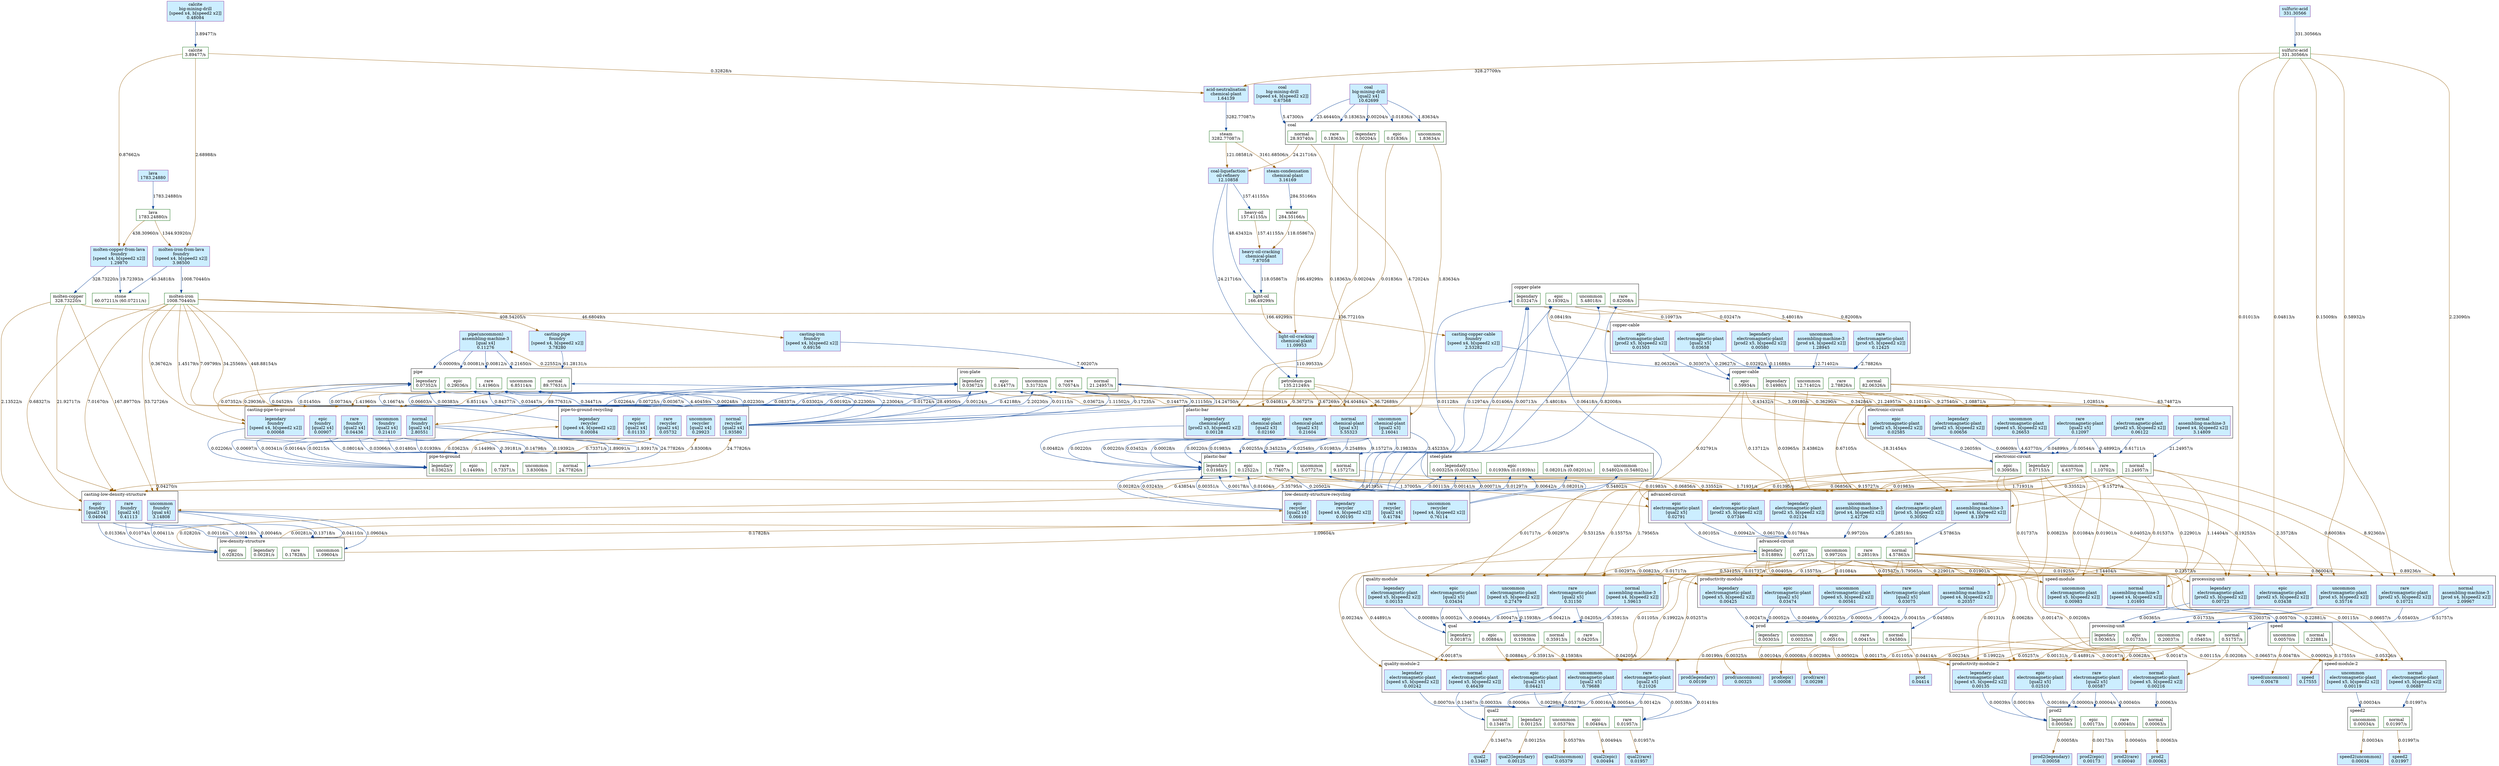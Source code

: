 digraph  {
  layout="dot"
  compound=true
  ranksep=1.0
  0 [shape="box"; style="filled"; color="#842e99"; fillcolor="#cceeff"; label="lava
1783.24880"]
  1 [shape="box"; color="#006400"; label="lava
1783.24880/s"]
  2 [shape="box"; style="filled"; color="#842e99"; fillcolor="#cceeff"; label="sulfuric-acid
331.30566"]
  3 [shape="box"; color="#006400"; label="sulfuric-acid
331.30566/s"]
  4 [shape="box"; style="filled"; color="#842e99"; fillcolor="#cceeff"; label="speed
0.17555"]
  5 [shape="box"; color="#006400"; label="speed
0.22881/s"]
  6 [shape="box"; style="filled"; color="#842e99"; fillcolor="#cceeff"; label="speed(uncommon)
0.00478"]
  7 [shape="box"; color="#006400"; label="speed(uncommon)
0.00570/s"]
  8 [shape="box"; style="filled"; color="#842e99"; fillcolor="#cceeff"; label="prod
0.04414"]
  9 [shape="box"; color="#006400"; label="prod
0.04580/s"]
  10 [shape="box"; style="filled"; color="#842e99"; fillcolor="#cceeff"; label="prod(uncommon)
0.00325"]
  11 [shape="box"; color="#006400"; label="prod(uncommon)
0.00325/s"]
  12 [shape="box"; style="filled"; color="#842e99"; fillcolor="#cceeff"; label="prod(rare)
0.00298"]
  13 [shape="box"; color="#006400"; label="prod(rare)
0.00415/s"]
  14 [shape="box"; style="filled"; color="#842e99"; fillcolor="#cceeff"; label="prod(epic)
0.00008"]
  15 [shape="box"; color="#006400"; label="prod(epic)
0.00510/s"]
  16 [shape="box"; style="filled"; color="#842e99"; fillcolor="#cceeff"; label="prod(legendary)
0.00199"]
  17 [shape="box"; color="#006400"; label="prod(legendary)
0.00303/s"]
  18 [shape="box"; style="filled"; color="#842e99"; fillcolor="#cceeff"; label="speed2
0.01997"]
  19 [shape="box"; color="#006400"; label="speed2
0.01997/s"]
  20 [shape="box"; style="filled"; color="#842e99"; fillcolor="#cceeff"; label="speed2(uncommon)
0.00034"]
  21 [shape="box"; color="#006400"; label="speed2(uncommon)
0.00034/s"]
  22 [shape="box"; style="filled"; color="#842e99"; fillcolor="#cceeff"; label="prod2
0.00063"]
  23 [shape="box"; color="#006400"; label="prod2
0.00063/s"]
  24 [shape="box"; style="filled"; color="#842e99"; fillcolor="#cceeff"; label="prod2(rare)
0.00040"]
  25 [shape="box"; color="#006400"; label="prod2(rare)
0.00040/s"]
  26 [shape="box"; style="filled"; color="#842e99"; fillcolor="#cceeff"; label="prod2(epic)
0.00173"]
  27 [shape="box"; color="#006400"; label="prod2(epic)
0.00173/s"]
  28 [shape="box"; style="filled"; color="#842e99"; fillcolor="#cceeff"; label="prod2(legendary)
0.00058"]
  29 [shape="box"; color="#006400"; label="prod2(legendary)
0.00058/s"]
  30 [shape="box"; style="filled"; color="#842e99"; fillcolor="#cceeff"; label="qual2
0.13467"]
  31 [shape="box"; color="#006400"; label="qual2
0.13467/s"]
  32 [shape="box"; style="filled"; color="#842e99"; fillcolor="#cceeff"; label="qual2(uncommon)
0.05379"]
  33 [shape="box"; color="#006400"; label="qual2(uncommon)
0.05379/s"]
  34 [shape="box"; style="filled"; color="#842e99"; fillcolor="#cceeff"; label="qual2(rare)
0.01957"]
  35 [shape="box"; color="#006400"; label="qual2(rare)
0.01957/s"]
  36 [shape="box"; style="filled"; color="#842e99"; fillcolor="#cceeff"; label="qual2(epic)
0.00494"]
  37 [shape="box"; color="#006400"; label="qual2(epic)
0.00494/s"]
  38 [shape="box"; style="filled"; color="#842e99"; fillcolor="#cceeff"; label="qual2(legendary)
0.00125"]
  39 [shape="box"; color="#006400"; label="qual2(legendary)
0.00125/s"]
  40 [shape="box"; style="filled"; color="#842e99"; fillcolor="#cceeff"; label="calcite
big-mining-drill
[speed x4, b[speed2 x2]]
0.48084"]
  41 [shape="box"; color="#006400"; label="calcite
3.89477/s"]
  42 [shape="box"; style="filled"; color="#842e99"; fillcolor="#cceeff"; label="coal
big-mining-drill
[speed x4, b[speed2 x2]]
0.67568"]
  43 [shape="box"; color="#006400"; label="coal
28.93740/s"]
  44 [shape="box"; style="filled"; color="#842e99"; fillcolor="#cceeff"; label="coal
big-mining-drill
[qual2 x4]
10.62699"]
  45 [shape="box"; color="#006400"; label="coal(uncommon)
1.83634/s"]
  46 [shape="box"; color="#006400"; label="coal(rare)
0.18363/s"]
  47 [shape="box"; color="#006400"; label="coal(epic)
0.01836/s"]
  48 [shape="box"; color="#006400"; label="coal(legendary)
0.00204/s"]
  49 [shape="box"; style="filled"; color="#842e99"; fillcolor="#cceeff"; label="speed-module(uncommon)
electromagnetic-plant
[speed x5, b[speed2 x2]]
0.00983"]
  50 [shape="box"; color="#006400"; label="advanced-circuit(uncommon)
0.99720/s"]
  51 [shape="box"; color="#006400"; label="electronic-circuit(uncommon)
4.63770/s"]
  52 [shape="box"; style="filled"; color="#842e99"; fillcolor="#cceeff"; label="speed-module-2
electromagnetic-plant
[speed x5, b[speed2 x2]]
0.06887"]
  53 [shape="box"; color="#006400"; label="advanced-circuit
4.57863/s"]
  54 [shape="box"; color="#006400"; label="processing-unit
0.51757/s"]
  55 [shape="box"; style="filled"; color="#842e99"; fillcolor="#cceeff"; label="speed-module-2(uncommon)
electromagnetic-plant
[speed x5, b[speed2 x2]]
0.00119"]
  56 [shape="box"; color="#006400"; label="processing-unit(uncommon)
0.20037/s"]
  57 [shape="box"; style="filled"; color="#842e99"; fillcolor="#cceeff"; label="productivity-module(uncommon)
electromagnetic-plant
[speed x5, b[speed2 x2]]
0.00561"]
  58 [shape="box"; style="filled"; color="#842e99"; fillcolor="#cceeff"; label="productivity-module(legendary)
electromagnetic-plant
[speed x5, b[speed2 x2]]
0.00425"]
  59 [shape="box"; color="#006400"; label="advanced-circuit(legendary)
0.01889/s"]
  60 [shape="box"; color="#006400"; label="electronic-circuit(legendary)
0.07153/s"]
  61 [shape="box"; style="filled"; color="#842e99"; fillcolor="#cceeff"; label="productivity-module-2
electromagnetic-plant
[speed x5, b[speed2 x2]]
0.00216"]
  62 [shape="box"; style="filled"; color="#842e99"; fillcolor="#cceeff"; label="productivity-module-2(legendary)
electromagnetic-plant
[speed x5, b[speed2 x2]]
0.00135"]
  63 [shape="box"; color="#006400"; label="processing-unit(legendary)
0.00365/s"]
  64 [shape="box"; style="filled"; color="#842e99"; fillcolor="#cceeff"; label="electronic-circuit(uncommon)
electromagnetic-plant
[speed x5, b[speed2 x2]]
0.26653"]
  65 [shape="box"; color="#006400"; label="iron-plate(uncommon)
3.31732/s"]
  66 [shape="box"; color="#006400"; label="copper-cable(uncommon)
12.71402/s"]
  67 [shape="box"; style="filled"; color="#842e99"; fillcolor="#cceeff"; label="quality-module(uncommon)
electromagnetic-plant
[speed x5, b[speed2 x2]]
0.27479"]
  68 [shape="box"; color="#006400"; label="qual(uncommon)
0.15938/s"]
  69 [shape="box"; style="filled"; color="#842e99"; fillcolor="#cceeff"; label="quality-module(legendary)
electromagnetic-plant
[speed x5, b[speed2 x2]]
0.00153"]
  70 [shape="box"; color="#006400"; label="qual(legendary)
0.00187/s"]
  71 [shape="box"; style="filled"; color="#842e99"; fillcolor="#cceeff"; label="quality-module-2
electromagnetic-plant
[speed x5, b[speed2 x2]]
0.46439"]
  72 [shape="box"; color="#006400"; label="qual
0.35913/s"]
  73 [shape="box"; style="filled"; color="#842e99"; fillcolor="#cceeff"; label="quality-module-2(legendary)
electromagnetic-plant
[speed x5, b[speed2 x2]]
0.00242"]
  74 [shape="box"; style="filled"; color="#842e99"; fillcolor="#cceeff"; label="copper-cable(rare)
electromagnetic-plant
[prod x5, b[speed2 x2]]
0.12425"]
  75 [shape="box"; color="#006400"; label="copper-cable(rare)
2.78826/s"]
  76 [shape="box"; color="#006400"; label="copper-plate(rare)
0.82008/s"]
  77 [shape="box"; style="filled"; color="#842e99"; fillcolor="#cceeff"; label="advanced-circuit(rare)
electromagnetic-plant
[prod x5, b[speed2 x2]]
0.30502"]
  78 [shape="box"; color="#006400"; label="advanced-circuit(rare)
0.28519/s"]
  79 [shape="box"; color="#006400"; label="electronic-circuit(rare)
1.10702/s"]
  80 [shape="box"; color="#006400"; label="plastic-bar(rare)
0.77407/s"]
  81 [shape="box"; style="filled"; color="#842e99"; fillcolor="#cceeff"; label="processing-unit(uncommon)
electromagnetic-plant
[prod x5, b[speed2 x2]]
0.35716"]
  82 [shape="box"; style="filled"; color="#842e99"; fillcolor="#cceeff"; label="electronic-circuit(rare)
electromagnetic-plant
[prod2 x5, b[speed2 x2]]
0.06122"]
  83 [shape="box"; color="#006400"; label="iron-plate(rare)
0.70574/s"]
  84 [shape="box"; style="filled"; color="#842e99"; fillcolor="#cceeff"; label="electronic-circuit(epic)
electromagnetic-plant
[prod2 x5, b[speed2 x2]]
0.02585"]
  85 [shape="box"; color="#006400"; label="electronic-circuit(epic)
0.30958/s"]
  86 [shape="box"; color="#006400"; label="iron-plate(epic)
0.14477/s"]
  87 [shape="box"; color="#006400"; label="copper-cable(epic)
0.59934/s"]
  88 [shape="box"; style="filled"; color="#842e99"; fillcolor="#cceeff"; label="electronic-circuit(legendary)
electromagnetic-plant
[prod2 x5, b[speed2 x2]]
0.00656"]
  89 [shape="box"; color="#006400"; label="iron-plate(legendary)
0.03672/s"]
  90 [shape="box"; color="#006400"; label="copper-cable(legendary)
0.14980/s"]
  91 [shape="box"; style="filled"; color="#842e99"; fillcolor="#cceeff"; label="copper-cable(epic)
electromagnetic-plant
[prod2 x5, b[speed2 x2]]
0.01503"]
  92 [shape="box"; color="#006400"; label="copper-plate(epic)
0.19392/s"]
  93 [shape="box"; style="filled"; color="#842e99"; fillcolor="#cceeff"; label="copper-cable(legendary)
electromagnetic-plant
[prod2 x5, b[speed2 x2]]
0.00580"]
  94 [shape="box"; color="#006400"; label="copper-plate(legendary)
0.03247/s"]
  95 [shape="box"; style="filled"; color="#842e99"; fillcolor="#cceeff"; label="advanced-circuit(epic)
electromagnetic-plant
[prod2 x5, b[speed2 x2]]
0.07346"]
  96 [shape="box"; color="#006400"; label="advanced-circuit(epic)
0.07112/s"]
  97 [shape="box"; color="#006400"; label="plastic-bar(epic)
0.12522/s"]
  98 [shape="box"; style="filled"; color="#842e99"; fillcolor="#cceeff"; label="advanced-circuit(legendary)
electromagnetic-plant
[prod2 x5, b[speed2 x2]]
0.02124"]
  99 [shape="box"; color="#006400"; label="plastic-bar(legendary)
0.01983/s"]
  100 [shape="box"; style="filled"; color="#842e99"; fillcolor="#cceeff"; label="processing-unit(rare)
electromagnetic-plant
[prod2 x5, b[speed2 x2]]
0.10721"]
  101 [shape="box"; color="#006400"; label="processing-unit(rare)
0.05403/s"]
  102 [shape="box"; style="filled"; color="#842e99"; fillcolor="#cceeff"; label="processing-unit(epic)
electromagnetic-plant
[prod2 x5, b[speed2 x2]]
0.03438"]
  103 [shape="box"; color="#006400"; label="processing-unit(epic)
0.01733/s"]
  104 [shape="box"; style="filled"; color="#842e99"; fillcolor="#cceeff"; label="processing-unit(legendary)
electromagnetic-plant
[prod2 x5, b[speed2 x2]]
0.00723"]
  105 [shape="box"; style="filled"; color="#842e99"; fillcolor="#cceeff"; label="productivity-module(rare)
electromagnetic-plant
[qual2 x5]
0.03075"]
  106 [shape="box"; style="filled"; color="#842e99"; fillcolor="#cceeff"; label="productivity-module(epic)
electromagnetic-plant
[qual2 x5]
0.03474"]
  107 [shape="box"; style="filled"; color="#842e99"; fillcolor="#cceeff"; label="productivity-module-2(rare)
electromagnetic-plant
[qual2 x5]
0.00587"]
  108 [shape="box"; style="filled"; color="#842e99"; fillcolor="#cceeff"; label="productivity-module-2(epic)
electromagnetic-plant
[qual2 x5]
0.02510"]
  109 [shape="box"; style="filled"; color="#842e99"; fillcolor="#cceeff"; label="electronic-circuit(rare)
electromagnetic-plant
[qual2 x5]
0.12097"]
  110 [shape="box"; style="filled"; color="#842e99"; fillcolor="#cceeff"; label="copper-cable(epic)
electromagnetic-plant
[qual2 x5]
0.03658"]
  111 [shape="box"; style="filled"; color="#842e99"; fillcolor="#cceeff"; label="advanced-circuit(epic)
electromagnetic-plant
[qual2 x5]
0.02791"]
  112 [shape="box"; style="filled"; color="#842e99"; fillcolor="#cceeff"; label="quality-module(rare)
electromagnetic-plant
[qual2 x5]
0.31150"]
  113 [shape="box"; color="#006400"; label="qual(rare)
0.04205/s"]
  114 [shape="box"; color="#006400"; label="qual(epic)
0.00884/s"]
  115 [shape="box"; style="filled"; color="#842e99"; fillcolor="#cceeff"; label="quality-module(epic)
electromagnetic-plant
[qual2 x5]
0.03434"]
  116 [shape="box"; style="filled"; color="#842e99"; fillcolor="#cceeff"; label="quality-module-2(uncommon)
electromagnetic-plant
[qual2 x5]
0.79688"]
  117 [shape="box"; style="filled"; color="#842e99"; fillcolor="#cceeff"; label="quality-module-2(rare)
electromagnetic-plant
[qual2 x5]
0.21026"]
  118 [shape="box"; style="filled"; color="#842e99"; fillcolor="#cceeff"; label="quality-module-2(epic)
electromagnetic-plant
[qual2 x5]
0.04421"]
  119 [shape="box"; style="filled"; color="#842e99"; fillcolor="#cceeff"; label="speed-module
assembling-machine-3
[speed x4, b[speed2 x2]]
1.01693"]
  120 [shape="box"; color="#006400"; label="electronic-circuit
21.24957/s"]
  121 [shape="box"; style="filled"; color="#842e99"; fillcolor="#cceeff"; label="productivity-module
assembling-machine-3
[speed x4, b[speed2 x2]]
0.20357"]
  122 [shape="box"; style="filled"; color="#842e99"; fillcolor="#cceeff"; label="electronic-circuit
assembling-machine-3
[speed x4, b[speed2 x2]]
3.14809"]
  123 [shape="box"; color="#006400"; label="iron-plate
21.24957/s"]
  124 [shape="box"; color="#006400"; label="copper-cable
82.06326/s"]
  125 [shape="box"; style="filled"; color="#842e99"; fillcolor="#cceeff"; label="advanced-circuit
assembling-machine-3
[speed x4, b[speed2 x2]]
8.13979"]
  126 [shape="box"; color="#006400"; label="plastic-bar
9.15727/s"]
  127 [shape="box"; style="filled"; color="#842e99"; fillcolor="#cceeff"; label="quality-module
assembling-machine-3
[speed x4, b[speed2 x2]]
1.59613"]
  128 [shape="box"; style="filled"; color="#842e99"; fillcolor="#cceeff"; label="copper-cable(uncommon)
assembling-machine-3
[prod x4, b[speed2 x2]]
1.28945"]
  129 [shape="box"; color="#006400"; label="copper-plate(uncommon)
5.48018/s"]
  130 [shape="box"; style="filled"; color="#842e99"; fillcolor="#cceeff"; label="advanced-circuit(uncommon)
assembling-machine-3
[prod x4, b[speed2 x2]]
2.42726"]
  131 [shape="box"; color="#006400"; label="plastic-bar(uncommon)
5.07727/s"]
  132 [shape="box"; style="filled"; color="#842e99"; fillcolor="#cceeff"; label="processing-unit
assembling-machine-3
[prod x4, b[speed2 x2]]
2.09967"]
  133 [shape="box"; style="filled"; color="#842e99"; fillcolor="#cceeff"; label="pipe(uncommon)
assembling-machine-3
[qual x4]
0.11276"]
  134 [shape="box"; color="#006400"; label="pipe(uncommon)
6.85114/s"]
  135 [shape="box"; color="#006400"; label="pipe(rare)
1.41960/s"]
  136 [shape="box"; color="#006400"; label="pipe(epic)
0.29036/s"]
  137 [shape="box"; color="#006400"; label="pipe(legendary)
0.07352/s"]
  138 [shape="box"; style="filled"; color="#842e99"; fillcolor="#cceeff"; label="molten-iron-from-lava
foundry
[speed x4, b[speed2 x2]]
3.98500"]
  139 [shape="box"; color="#006400"; label="molten-iron
1008.70440/s"]
  140 [shape="box"; color="#006400"; label="stone
60.07211/s (60.07211/s)"]
  141 [shape="box"; style="filled"; color="#842e99"; fillcolor="#cceeff"; label="molten-copper-from-lava
foundry
[speed x4, b[speed2 x2]]
1.29870"]
  142 [shape="box"; color="#006400"; label="molten-copper
328.73220/s"]
  143 [shape="box"; style="filled"; color="#842e99"; fillcolor="#cceeff"; label="casting-iron
foundry
[speed x4, b[speed2 x2]]
0.69156"]
  144 [shape="box"; style="filled"; color="#842e99"; fillcolor="#cceeff"; label="casting-pipe
foundry
[speed x4, b[speed2 x2]]
3.78280"]
  145 [shape="box"; color="#006400"; label="pipe
89.77631/s"]
  146 [shape="box"; style="filled"; color="#842e99"; fillcolor="#cceeff"; label="casting-pipe-to-ground(legendary)
foundry
[speed x4, b[speed2 x2]]
0.00068"]
  147 [shape="box"; color="#006400"; label="pipe-to-ground(legendary)
0.03623/s"]
  148 [shape="box"; style="filled"; color="#842e99"; fillcolor="#cceeff"; label="casting-copper-cable
foundry
[speed x4, b[speed2 x2]]
2.53282"]
  149 [shape="box"; style="filled"; color="#842e99"; fillcolor="#cceeff"; label="casting-low-density-structure(uncommon)
foundry
[qual x4]
3.14808"]
  150 [shape="box"; color="#006400"; label="low-density-structure(uncommon)
1.09604/s"]
  151 [shape="box"; color="#006400"; label="low-density-structure(rare)
0.17828/s"]
  152 [shape="box"; color="#006400"; label="low-density-structure(epic)
0.02820/s"]
  153 [shape="box"; color="#006400"; label="low-density-structure(legendary)
0.00281/s"]
  154 [shape="box"; style="filled"; color="#842e99"; fillcolor="#cceeff"; label="casting-pipe-to-ground
foundry
[qual2 x4]
2.80551"]
  155 [shape="box"; color="#006400"; label="pipe-to-ground
24.77826/s"]
  156 [shape="box"; color="#006400"; label="pipe-to-ground(uncommon)
3.83008/s"]
  157 [shape="box"; color="#006400"; label="pipe-to-ground(rare)
0.73371/s"]
  158 [shape="box"; color="#006400"; label="pipe-to-ground(epic)
0.14499/s"]
  159 [shape="box"; style="filled"; color="#842e99"; fillcolor="#cceeff"; label="casting-pipe-to-ground(uncommon)
foundry
[qual2 x4]
0.21410"]
  160 [shape="box"; style="filled"; color="#842e99"; fillcolor="#cceeff"; label="casting-pipe-to-ground(rare)
foundry
[qual2 x4]
0.04436"]
  161 [shape="box"; style="filled"; color="#842e99"; fillcolor="#cceeff"; label="casting-pipe-to-ground(epic)
foundry
[qual2 x4]
0.00907"]
  162 [shape="box"; style="filled"; color="#842e99"; fillcolor="#cceeff"; label="casting-low-density-structure(rare)
foundry
[qual2 x4]
0.41113"]
  163 [shape="box"; style="filled"; color="#842e99"; fillcolor="#cceeff"; label="casting-low-density-structure(epic)
foundry
[qual2 x4]
0.04004"]
  164 [shape="box"; style="filled"; color="#842e99"; fillcolor="#cceeff"; label="pipe-to-ground-recycling(legendary)
recycler
[speed x4, b[speed2 x2]]
0.00084"]
  165 [shape="box"; style="filled"; color="#842e99"; fillcolor="#cceeff"; label="low-density-structure-recycling(uncommon)
recycler
[speed x4, b[speed2 x2]]
0.76114"]
  166 [shape="box"; color="#006400"; label="steel-plate(uncommon)
0.54802/s (0.54802/s)"]
  167 [shape="box"; style="filled"; color="#842e99"; fillcolor="#cceeff"; label="low-density-structure-recycling(legendary)
recycler
[speed x4, b[speed2 x2]]
0.00195"]
  168 [shape="box"; color="#006400"; label="steel-plate(legendary)
0.00325/s (0.00325/s)"]
  169 [shape="box"; style="filled"; color="#842e99"; fillcolor="#cceeff"; label="pipe-to-ground-recycling
recycler
[qual2 x4]
1.93580"]
  170 [shape="box"; style="filled"; color="#842e99"; fillcolor="#cceeff"; label="pipe-to-ground-recycling(uncommon)
recycler
[qual2 x4]
0.29923"]
  171 [shape="box"; style="filled"; color="#842e99"; fillcolor="#cceeff"; label="pipe-to-ground-recycling(rare)
recycler
[qual2 x4]
0.05732"]
  172 [shape="box"; style="filled"; color="#842e99"; fillcolor="#cceeff"; label="pipe-to-ground-recycling(epic)
recycler
[qual2 x4]
0.01133"]
  173 [shape="box"; style="filled"; color="#842e99"; fillcolor="#cceeff"; label="low-density-structure-recycling(rare)
recycler
[qual2 x4]
0.41784"]
  174 [shape="box"; color="#006400"; label="steel-plate(rare)
0.08201/s (0.08201/s)"]
  175 [shape="box"; color="#006400"; label="steel-plate(epic)
0.01939/s (0.01939/s)"]
  176 [shape="box"; style="filled"; color="#842e99"; fillcolor="#cceeff"; label="low-density-structure-recycling(epic)
recycler
[qual2 x4]
0.06610"]
  177 [shape="box"; style="filled"; color="#842e99"; fillcolor="#cceeff"; label="acid-neutralisation
chemical-plant
1.64139"]
  178 [shape="box"; color="#006400"; label="steam
3282.77087/s"]
  179 [shape="box"; style="filled"; color="#842e99"; fillcolor="#cceeff"; label="steam-condensation
chemical-plant
3.16169"]
  180 [shape="box"; color="#006400"; label="water
284.55166/s"]
  181 [shape="box"; style="filled"; color="#842e99"; fillcolor="#cceeff"; label="heavy-oil-cracking
chemical-plant
7.87058"]
  182 [shape="box"; color="#006400"; label="light-oil
166.49299/s"]
  183 [shape="box"; color="#006400"; label="heavy-oil
157.41155/s"]
  184 [shape="box"; style="filled"; color="#842e99"; fillcolor="#cceeff"; label="light-oil-cracking
chemical-plant
11.09953"]
  185 [shape="box"; color="#006400"; label="petroleum-gas
135.21249/s"]
  186 [shape="box"; style="filled"; color="#842e99"; fillcolor="#cceeff"; label="plastic-bar
chemical-plant
[qual x3]
5.55323"]
  187 [shape="box"; style="filled"; color="#842e99"; fillcolor="#cceeff"; label="plastic-bar(legendary)
chemical-plant
[prod2 x3, b[speed2 x2]]
0.00128"]
  188 [shape="box"; style="filled"; color="#842e99"; fillcolor="#cceeff"; label="plastic-bar(uncommon)
chemical-plant
[qual2 x3]
2.16041"]
  189 [shape="box"; style="filled"; color="#842e99"; fillcolor="#cceeff"; label="plastic-bar(rare)
chemical-plant
[qual2 x3]
0.21604"]
  190 [shape="box"; style="filled"; color="#842e99"; fillcolor="#cceeff"; label="plastic-bar(epic)
chemical-plant
[qual2 x3]
0.02160"]
  191 [shape="box"; style="filled"; color="#842e99"; fillcolor="#cceeff"; label="coal-liquefaction
oil-refinery
12.10858"]
  0 -> 1 [color="#0f4699"; label="1783.24880/s"]
  1 -> 138 [color="#99620f"; label="1344.93920/s"]
  1 -> 141 [color="#99620f"; label="438.30960/s"]
  2 -> 3 [color="#0f4699"; label="331.30566/s"]
  3 -> 81 [color="#99620f"; label="0.58932/s"; lhead="cluster_recipe_processing_unit"]
  3 -> 100 [color="#99620f"; label="0.15009/s"; lhead="cluster_recipe_processing_unit"]
  3 -> 102 [color="#99620f"; label="0.04813/s"; lhead="cluster_recipe_processing_unit"]
  3 -> 104 [color="#99620f"; label="0.01013/s"; lhead="cluster_recipe_processing_unit"]
  3 -> 132 [color="#99620f"; label="2.23090/s"; lhead="cluster_recipe_processing_unit"]
  3 -> 177 [color="#99620f"; label="328.27709/s"]
  5 -> 4 [color="#99620f"; label="0.17555/s"; ltail="cluster_item_speed_module"]
  5 -> 52 [color="#99620f"; label="0.05326/s"; ltail="cluster_item_speed_module"; lhead="cluster_recipe_speed_module_2"]
  7 -> 6 [color="#99620f"; label="0.00478/s"; ltail="cluster_item_speed_module"]
  7 -> 55 [color="#99620f"; label="0.00092/s"; ltail="cluster_item_speed_module"; lhead="cluster_recipe_speed_module_2"]
  9 -> 8 [color="#99620f"; label="0.04414/s"; ltail="cluster_item_productivity_module"]
  9 -> 61 [color="#99620f"; label="0.00167/s"; ltail="cluster_item_productivity_module"; lhead="cluster_recipe_productivity_module_2"]
  11 -> 10 [color="#99620f"; label="0.00325/s"; ltail="cluster_item_productivity_module"]
  13 -> 12 [color="#99620f"; label="0.00298/s"; ltail="cluster_item_productivity_module"]
  13 -> 107 [color="#99620f"; label="0.00117/s"; ltail="cluster_item_productivity_module"; lhead="cluster_recipe_productivity_module_2"]
  15 -> 14 [color="#99620f"; label="0.00008/s"; ltail="cluster_item_productivity_module"]
  15 -> 108 [color="#99620f"; label="0.00502/s"; ltail="cluster_item_productivity_module"; lhead="cluster_recipe_productivity_module_2"]
  17 -> 16 [color="#99620f"; label="0.00199/s"; ltail="cluster_item_productivity_module"]
  17 -> 62 [color="#99620f"; label="0.00104/s"; ltail="cluster_item_productivity_module"; lhead="cluster_recipe_productivity_module_2"]
  19 -> 18 [color="#99620f"; label="0.01997/s"; ltail="cluster_item_speed_module_2"]
  21 -> 20 [color="#99620f"; label="0.00034/s"; ltail="cluster_item_speed_module_2"]
  23 -> 22 [color="#99620f"; label="0.00063/s"; ltail="cluster_item_productivity_module_2"]
  25 -> 24 [color="#99620f"; label="0.00040/s"; ltail="cluster_item_productivity_module_2"]
  27 -> 26 [color="#99620f"; label="0.00173/s"; ltail="cluster_item_productivity_module_2"]
  29 -> 28 [color="#99620f"; label="0.00058/s"; ltail="cluster_item_productivity_module_2"]
  31 -> 30 [color="#99620f"; label="0.13467/s"; ltail="cluster_item_quality_module_2"]
  33 -> 32 [color="#99620f"; label="0.05379/s"; ltail="cluster_item_quality_module_2"]
  35 -> 34 [color="#99620f"; label="0.01957/s"; ltail="cluster_item_quality_module_2"]
  37 -> 36 [color="#99620f"; label="0.00494/s"; ltail="cluster_item_quality_module_2"]
  39 -> 38 [color="#99620f"; label="0.00125/s"; ltail="cluster_item_quality_module_2"]
  40 -> 41 [color="#0f4699"; label="3.89477/s"]
  41 -> 138 [color="#99620f"; label="2.68988/s"]
  41 -> 141 [color="#99620f"; label="0.87662/s"]
  41 -> 177 [color="#99620f"; label="0.32828/s"]
  42 -> 43 [color="#0f4699"; label="5.47300/s"; lhead="cluster_item_coal"]
  43 -> 186 [color="#99620f"; label="4.72024/s"; ltail="cluster_item_coal"; lhead="cluster_recipe_plastic_bar"]
  43 -> 191 [color="#99620f"; label="24.21716/s"; ltail="cluster_item_coal"]
  44 -> 43 [color="#0f4699"; label="23.46440/s"; lhead="cluster_item_coal"]
  44 -> 45 [color="#0f4699"; label="1.83634/s"; lhead="cluster_item_coal"]
  44 -> 46 [color="#0f4699"; label="0.18363/s"; lhead="cluster_item_coal"]
  44 -> 47 [color="#0f4699"; label="0.01836/s"; lhead="cluster_item_coal"]
  44 -> 48 [color="#0f4699"; label="0.00204/s"; lhead="cluster_item_coal"]
  45 -> 188 [color="#99620f"; label="1.83634/s"; ltail="cluster_item_coal"; lhead="cluster_recipe_plastic_bar"]
  46 -> 189 [color="#99620f"; label="0.18363/s"; ltail="cluster_item_coal"; lhead="cluster_recipe_plastic_bar"]
  47 -> 190 [color="#99620f"; label="0.01836/s"; ltail="cluster_item_coal"; lhead="cluster_recipe_plastic_bar"]
  48 -> 187 [color="#99620f"; label="0.00204/s"; ltail="cluster_item_coal"; lhead="cluster_recipe_plastic_bar"]
  49 -> 7 [color="#0f4699"; label="0.00570/s"; lhead="cluster_item_speed_module"; ltail="cluster_recipe_speed_module"]
  50 -> 49 [color="#99620f"; label="0.01901/s"; ltail="cluster_item_advanced_circuit"; lhead="cluster_recipe_speed_module"]
  50 -> 55 [color="#99620f"; label="0.00115/s"; ltail="cluster_item_advanced_circuit"; lhead="cluster_recipe_speed_module_2"]
  50 -> 57 [color="#99620f"; label="0.01084/s"; ltail="cluster_item_advanced_circuit"; lhead="cluster_recipe_productivity_module"]
  50 -> 67 [color="#99620f"; label="0.53125/s"; ltail="cluster_item_advanced_circuit"; lhead="cluster_recipe_quality_module"]
  50 -> 81 [color="#99620f"; label="0.23573/s"; ltail="cluster_item_advanced_circuit"; lhead="cluster_recipe_processing_unit"]
  50 -> 116 [color="#99620f"; label="0.19922/s"; ltail="cluster_item_advanced_circuit"; lhead="cluster_recipe_quality_module_2"]
  51 -> 49 [color="#99620f"; label="0.01901/s"; ltail="cluster_item_electronic_circuit"; lhead="cluster_recipe_speed_module"]
  51 -> 57 [color="#99620f"; label="0.01084/s"; ltail="cluster_item_electronic_circuit"; lhead="cluster_recipe_productivity_module"]
  51 -> 67 [color="#99620f"; label="0.53125/s"; ltail="cluster_item_electronic_circuit"; lhead="cluster_recipe_quality_module"]
  51 -> 81 [color="#99620f"; label="2.35728/s"; ltail="cluster_item_electronic_circuit"; lhead="cluster_recipe_processing_unit"]
  51 -> 130 [color="#99620f"; label="1.71931/s"; ltail="cluster_item_electronic_circuit"; lhead="cluster_recipe_advanced_circuit"]
  52 -> 19 [color="#0f4699"; label="0.01997/s"; lhead="cluster_item_speed_module_2"; ltail="cluster_recipe_speed_module_2"]
  53 -> 52 [color="#99620f"; label="0.06657/s"; ltail="cluster_item_advanced_circuit"; lhead="cluster_recipe_speed_module_2"]
  53 -> 61 [color="#99620f"; label="0.00208/s"; ltail="cluster_item_advanced_circuit"; lhead="cluster_recipe_productivity_module_2"]
  53 -> 71 [color="#99620f"; label="0.44891/s"; ltail="cluster_item_advanced_circuit"; lhead="cluster_recipe_quality_module_2"]
  53 -> 119 [color="#99620f"; label="1.14404/s"; ltail="cluster_item_advanced_circuit"; lhead="cluster_recipe_speed_module"]
  53 -> 121 [color="#99620f"; label="0.22901/s"; ltail="cluster_item_advanced_circuit"; lhead="cluster_recipe_productivity_module"]
  53 -> 127 [color="#99620f"; label="1.79565/s"; ltail="cluster_item_advanced_circuit"; lhead="cluster_recipe_quality_module"]
  53 -> 132 [color="#99620f"; label="0.89236/s"; ltail="cluster_item_advanced_circuit"; lhead="cluster_recipe_processing_unit"]
  54 -> 52 [color="#99620f"; label="0.06657/s"; ltail="cluster_item_processing_unit"; lhead="cluster_recipe_speed_module_2"]
  54 -> 61 [color="#99620f"; label="0.00208/s"; ltail="cluster_item_processing_unit"; lhead="cluster_recipe_productivity_module_2"]
  54 -> 71 [color="#99620f"; label="0.44891/s"; ltail="cluster_item_processing_unit"; lhead="cluster_recipe_quality_module_2"]
  55 -> 21 [color="#0f4699"; label="0.00034/s"; lhead="cluster_item_speed_module_2"; ltail="cluster_recipe_speed_module_2"]
  56 -> 55 [color="#99620f"; label="0.00115/s"; ltail="cluster_item_processing_unit"; lhead="cluster_recipe_speed_module_2"]
  56 -> 116 [color="#99620f"; label="0.19922/s"; ltail="cluster_item_processing_unit"; lhead="cluster_recipe_quality_module_2"]
  57 -> 11 [color="#0f4699"; label="0.00325/s"; lhead="cluster_item_productivity_module"; ltail="cluster_recipe_productivity_module"]
  58 -> 17 [color="#0f4699"; label="0.00247/s"; lhead="cluster_item_productivity_module"; ltail="cluster_recipe_productivity_module"]
  59 -> 58 [color="#99620f"; label="0.00823/s"; ltail="cluster_item_advanced_circuit"; lhead="cluster_recipe_productivity_module"]
  59 -> 62 [color="#99620f"; label="0.00131/s"; ltail="cluster_item_advanced_circuit"; lhead="cluster_recipe_productivity_module_2"]
  59 -> 69 [color="#99620f"; label="0.00297/s"; ltail="cluster_item_advanced_circuit"; lhead="cluster_recipe_quality_module"]
  59 -> 73 [color="#99620f"; label="0.00234/s"; ltail="cluster_item_advanced_circuit"; lhead="cluster_recipe_quality_module_2"]
  59 -> 104 [color="#99620f"; label="0.00405/s"; ltail="cluster_item_advanced_circuit"; lhead="cluster_recipe_processing_unit"]
  60 -> 58 [color="#99620f"; label="0.00823/s"; ltail="cluster_item_electronic_circuit"; lhead="cluster_recipe_productivity_module"]
  60 -> 69 [color="#99620f"; label="0.00297/s"; ltail="cluster_item_electronic_circuit"; lhead="cluster_recipe_quality_module"]
  60 -> 98 [color="#99620f"; label="0.01983/s"; ltail="cluster_item_electronic_circuit"; lhead="cluster_recipe_advanced_circuit"]
  60 -> 104 [color="#99620f"; label="0.04052/s"; ltail="cluster_item_electronic_circuit"; lhead="cluster_recipe_processing_unit"]
  61 -> 23 [color="#0f4699"; label="0.00063/s"; lhead="cluster_item_productivity_module_2"; ltail="cluster_recipe_productivity_module_2"]
  62 -> 29 [color="#0f4699"; label="0.00039/s"; lhead="cluster_item_productivity_module_2"; ltail="cluster_recipe_productivity_module_2"]
  63 -> 62 [color="#99620f"; label="0.00131/s"; ltail="cluster_item_processing_unit"; lhead="cluster_recipe_productivity_module_2"]
  63 -> 73 [color="#99620f"; label="0.00234/s"; ltail="cluster_item_processing_unit"; lhead="cluster_recipe_quality_module_2"]
  64 -> 51 [color="#0f4699"; label="4.63770/s"; lhead="cluster_item_electronic_circuit"; ltail="cluster_recipe_electronic_circuit"]
  65 -> 64 [color="#99620f"; label="3.09180/s"; ltail="cluster_item_iron_plate"; lhead="cluster_recipe_electronic_circuit"]
  65 -> 133 [color="#99620f"; label="0.22552/s"; ltail="cluster_item_iron_plate"]
  66 -> 64 [color="#99620f"; label="9.27540/s"; ltail="cluster_item_copper_cable"; lhead="cluster_recipe_electronic_circuit"]
  66 -> 130 [color="#99620f"; label="3.43862/s"; ltail="cluster_item_copper_cable"; lhead="cluster_recipe_advanced_circuit"]
  67 -> 68 [color="#0f4699"; label="0.15938/s"; lhead="cluster_item_quality_module"; ltail="cluster_recipe_quality_module"]
  68 -> 116 [color="#99620f"; label="0.15938/s"; ltail="cluster_item_quality_module"; lhead="cluster_recipe_quality_module_2"]
  69 -> 70 [color="#0f4699"; label="0.00089/s"; lhead="cluster_item_quality_module"; ltail="cluster_recipe_quality_module"]
  70 -> 73 [color="#99620f"; label="0.00187/s"; ltail="cluster_item_quality_module"; lhead="cluster_recipe_quality_module_2"]
  71 -> 31 [color="#0f4699"; label="0.13467/s"; lhead="cluster_item_quality_module_2"; ltail="cluster_recipe_quality_module_2"]
  72 -> 71 [color="#99620f"; label="0.35913/s"; ltail="cluster_item_quality_module"; lhead="cluster_recipe_quality_module_2"]
  73 -> 39 [color="#0f4699"; label="0.00070/s"; lhead="cluster_item_quality_module_2"; ltail="cluster_recipe_quality_module_2"]
  74 -> 75 [color="#0f4699"; label="2.78826/s"; lhead="cluster_item_copper_cable"; ltail="cluster_recipe_copper_cable"]
  75 -> 77 [color="#99620f"; label="0.67105/s"; ltail="cluster_item_copper_cable"; lhead="cluster_recipe_advanced_circuit"]
  75 -> 82 [color="#99620f"; label="1.02851/s"; ltail="cluster_item_copper_cable"; lhead="cluster_recipe_electronic_circuit"]
  75 -> 109 [color="#99620f"; label="1.08871/s"; ltail="cluster_item_copper_cable"; lhead="cluster_recipe_electronic_circuit"]
  76 -> 74 [color="#99620f"; label="0.82008/s"; ltail="cluster_item_copper_plate"; lhead="cluster_recipe_copper_cable"]
  77 -> 78 [color="#0f4699"; label="0.28519/s"; lhead="cluster_item_advanced_circuit"; ltail="cluster_recipe_advanced_circuit"]
  78 -> 100 [color="#99620f"; label="0.06004/s"; ltail="cluster_item_advanced_circuit"; lhead="cluster_recipe_processing_unit"]
  78 -> 105 [color="#99620f"; label="0.01537/s"; ltail="cluster_item_advanced_circuit"; lhead="cluster_recipe_productivity_module"]
  78 -> 107 [color="#99620f"; label="0.00147/s"; ltail="cluster_item_advanced_circuit"; lhead="cluster_recipe_productivity_module_2"]
  78 -> 112 [color="#99620f"; label="0.15575/s"; ltail="cluster_item_advanced_circuit"; lhead="cluster_recipe_quality_module"]
  78 -> 117 [color="#99620f"; label="0.05257/s"; ltail="cluster_item_advanced_circuit"; lhead="cluster_recipe_quality_module_2"]
  79 -> 77 [color="#99620f"; label="0.33552/s"; ltail="cluster_item_electronic_circuit"; lhead="cluster_recipe_advanced_circuit"]
  79 -> 100 [color="#99620f"; label="0.60038/s"; ltail="cluster_item_electronic_circuit"; lhead="cluster_recipe_processing_unit"]
  79 -> 105 [color="#99620f"; label="0.01537/s"; ltail="cluster_item_electronic_circuit"; lhead="cluster_recipe_productivity_module"]
  79 -> 112 [color="#99620f"; label="0.15575/s"; ltail="cluster_item_electronic_circuit"; lhead="cluster_recipe_quality_module"]
  80 -> 77 [color="#99620f"; label="0.33552/s"; ltail="cluster_item_plastic_bar"; lhead="cluster_recipe_advanced_circuit"]
  80 -> 162 [color="#99620f"; label="0.43854/s"; ltail="cluster_item_plastic_bar"; lhead="cluster_recipe_casting_low_density_structure"]
  81 -> 56 [color="#0f4699"; label="0.20037/s"; lhead="cluster_item_processing_unit"; ltail="cluster_recipe_processing_unit"]
  82 -> 79 [color="#0f4699"; label="0.61711/s"; lhead="cluster_item_electronic_circuit"; ltail="cluster_recipe_electronic_circuit"]
  83 -> 82 [color="#99620f"; label="0.34284/s"; ltail="cluster_item_iron_plate"; lhead="cluster_recipe_electronic_circuit"]
  83 -> 109 [color="#99620f"; label="0.36290/s"; ltail="cluster_item_iron_plate"; lhead="cluster_recipe_electronic_circuit"]
  84 -> 85 [color="#0f4699"; label="0.26059/s"; lhead="cluster_item_electronic_circuit"; ltail="cluster_recipe_electronic_circuit"]
  85 -> 95 [color="#99620f"; label="0.06856/s"; ltail="cluster_item_electronic_circuit"; lhead="cluster_recipe_advanced_circuit"]
  85 -> 102 [color="#99620f"; label="0.19253/s"; ltail="cluster_item_electronic_circuit"; lhead="cluster_recipe_processing_unit"]
  85 -> 106 [color="#99620f"; label="0.01737/s"; ltail="cluster_item_electronic_circuit"; lhead="cluster_recipe_productivity_module"]
  85 -> 111 [color="#99620f"; label="0.01395/s"; ltail="cluster_item_electronic_circuit"; lhead="cluster_recipe_advanced_circuit"]
  85 -> 115 [color="#99620f"; label="0.01717/s"; ltail="cluster_item_electronic_circuit"; lhead="cluster_recipe_quality_module"]
  86 -> 84 [color="#99620f"; label="0.14477/s"; ltail="cluster_item_iron_plate"; lhead="cluster_recipe_electronic_circuit"]
  87 -> 84 [color="#99620f"; label="0.43432/s"; ltail="cluster_item_copper_cable"; lhead="cluster_recipe_electronic_circuit"]
  87 -> 95 [color="#99620f"; label="0.13712/s"; ltail="cluster_item_copper_cable"; lhead="cluster_recipe_advanced_circuit"]
  87 -> 111 [color="#99620f"; label="0.02791/s"; ltail="cluster_item_copper_cable"; lhead="cluster_recipe_advanced_circuit"]
  88 -> 60 [color="#0f4699"; label="0.06609/s"; lhead="cluster_item_electronic_circuit"; ltail="cluster_recipe_electronic_circuit"]
  89 -> 88 [color="#99620f"; label="0.03672/s"; ltail="cluster_item_iron_plate"; lhead="cluster_recipe_electronic_circuit"]
  90 -> 88 [color="#99620f"; label="0.11015/s"; ltail="cluster_item_copper_cable"; lhead="cluster_recipe_electronic_circuit"]
  90 -> 98 [color="#99620f"; label="0.03965/s"; ltail="cluster_item_copper_cable"; lhead="cluster_recipe_advanced_circuit"]
  91 -> 87 [color="#0f4699"; label="0.30307/s"; lhead="cluster_item_copper_cable"; ltail="cluster_recipe_copper_cable"]
  92 -> 91 [color="#99620f"; label="0.08419/s"; ltail="cluster_item_copper_plate"; lhead="cluster_recipe_copper_cable"]
  92 -> 110 [color="#99620f"; label="0.10973/s"; ltail="cluster_item_copper_plate"; lhead="cluster_recipe_copper_cable"]
  93 -> 90 [color="#0f4699"; label="0.11688/s"; lhead="cluster_item_copper_cable"; ltail="cluster_recipe_copper_cable"]
  94 -> 93 [color="#99620f"; label="0.03247/s"; ltail="cluster_item_copper_plate"; lhead="cluster_recipe_copper_cable"]
  95 -> 96 [color="#0f4699"; label="0.06170/s"; lhead="cluster_item_advanced_circuit"; ltail="cluster_recipe_advanced_circuit"]
  96 -> 102 [color="#99620f"; label="0.01925/s"; ltail="cluster_item_advanced_circuit"; lhead="cluster_recipe_processing_unit"]
  96 -> 106 [color="#99620f"; label="0.01737/s"; ltail="cluster_item_advanced_circuit"; lhead="cluster_recipe_productivity_module"]
  96 -> 108 [color="#99620f"; label="0.00628/s"; ltail="cluster_item_advanced_circuit"; lhead="cluster_recipe_productivity_module_2"]
  96 -> 115 [color="#99620f"; label="0.01717/s"; ltail="cluster_item_advanced_circuit"; lhead="cluster_recipe_quality_module"]
  96 -> 118 [color="#99620f"; label="0.01105/s"; ltail="cluster_item_advanced_circuit"; lhead="cluster_recipe_quality_module_2"]
  97 -> 95 [color="#99620f"; label="0.06856/s"; ltail="cluster_item_plastic_bar"; lhead="cluster_recipe_advanced_circuit"]
  97 -> 111 [color="#99620f"; label="0.01395/s"; ltail="cluster_item_plastic_bar"; lhead="cluster_recipe_advanced_circuit"]
  97 -> 163 [color="#99620f"; label="0.04270/s"; ltail="cluster_item_plastic_bar"; lhead="cluster_recipe_casting_low_density_structure"]
  98 -> 59 [color="#0f4699"; label="0.01784/s"; lhead="cluster_item_advanced_circuit"; ltail="cluster_recipe_advanced_circuit"]
  99 -> 98 [color="#99620f"; label="0.01983/s"; ltail="cluster_item_plastic_bar"; lhead="cluster_recipe_advanced_circuit"]
  100 -> 101 [color="#0f4699"; label="0.05403/s"; lhead="cluster_item_processing_unit"; ltail="cluster_recipe_processing_unit"]
  101 -> 107 [color="#99620f"; label="0.00147/s"; ltail="cluster_item_processing_unit"; lhead="cluster_recipe_productivity_module_2"]
  101 -> 117 [color="#99620f"; label="0.05257/s"; ltail="cluster_item_processing_unit"; lhead="cluster_recipe_quality_module_2"]
  102 -> 103 [color="#0f4699"; label="0.01733/s"; lhead="cluster_item_processing_unit"; ltail="cluster_recipe_processing_unit"]
  103 -> 108 [color="#99620f"; label="0.00628/s"; ltail="cluster_item_processing_unit"; lhead="cluster_recipe_productivity_module_2"]
  103 -> 118 [color="#99620f"; label="0.01105/s"; ltail="cluster_item_processing_unit"; lhead="cluster_recipe_quality_module_2"]
  104 -> 63 [color="#0f4699"; label="0.00365/s"; lhead="cluster_item_processing_unit"; ltail="cluster_recipe_processing_unit"]
  105 -> 13 [color="#0f4699"; label="0.00415/s"; lhead="cluster_item_productivity_module"; ltail="cluster_recipe_productivity_module"]
  105 -> 15 [color="#0f4699"; label="0.00042/s"; lhead="cluster_item_productivity_module"; ltail="cluster_recipe_productivity_module"]
  105 -> 17 [color="#0f4699"; label="0.00005/s"; lhead="cluster_item_productivity_module"; ltail="cluster_recipe_productivity_module"]
  106 -> 15 [color="#0f4699"; label="0.00469/s"; lhead="cluster_item_productivity_module"; ltail="cluster_recipe_productivity_module"]
  106 -> 17 [color="#0f4699"; label="0.00052/s"; lhead="cluster_item_productivity_module"; ltail="cluster_recipe_productivity_module"]
  107 -> 25 [color="#0f4699"; label="0.00040/s"; lhead="cluster_item_productivity_module_2"; ltail="cluster_recipe_productivity_module_2"]
  107 -> 27 [color="#0f4699"; label="0.00004/s"; lhead="cluster_item_productivity_module_2"; ltail="cluster_recipe_productivity_module_2"]
  107 -> 29 [color="#0f4699"; label="0.00000/s"; lhead="cluster_item_productivity_module_2"; ltail="cluster_recipe_productivity_module_2"]
  108 -> 27 [color="#0f4699"; label="0.00169/s"; lhead="cluster_item_productivity_module_2"; ltail="cluster_recipe_productivity_module_2"]
  108 -> 29 [color="#0f4699"; label="0.00019/s"; lhead="cluster_item_productivity_module_2"; ltail="cluster_recipe_productivity_module_2"]
  109 -> 79 [color="#0f4699"; label="0.48992/s"; lhead="cluster_item_electronic_circuit"; ltail="cluster_recipe_electronic_circuit"]
  109 -> 85 [color="#0f4699"; label="0.04899/s"; lhead="cluster_item_electronic_circuit"; ltail="cluster_recipe_electronic_circuit"]
  109 -> 60 [color="#0f4699"; label="0.00544/s"; lhead="cluster_item_electronic_circuit"; ltail="cluster_recipe_electronic_circuit"]
  110 -> 87 [color="#0f4699"; label="0.29627/s"; lhead="cluster_item_copper_cable"; ltail="cluster_recipe_copper_cable"]
  110 -> 90 [color="#0f4699"; label="0.03292/s"; lhead="cluster_item_copper_cable"; ltail="cluster_recipe_copper_cable"]
  111 -> 96 [color="#0f4699"; label="0.00942/s"; lhead="cluster_item_advanced_circuit"; ltail="cluster_recipe_advanced_circuit"]
  111 -> 59 [color="#0f4699"; label="0.00105/s"; lhead="cluster_item_advanced_circuit"; ltail="cluster_recipe_advanced_circuit"]
  112 -> 113 [color="#0f4699"; label="0.04205/s"; lhead="cluster_item_quality_module"; ltail="cluster_recipe_quality_module"]
  112 -> 114 [color="#0f4699"; label="0.00421/s"; lhead="cluster_item_quality_module"; ltail="cluster_recipe_quality_module"]
  112 -> 70 [color="#0f4699"; label="0.00047/s"; lhead="cluster_item_quality_module"; ltail="cluster_recipe_quality_module"]
  113 -> 117 [color="#99620f"; label="0.04205/s"; ltail="cluster_item_quality_module"; lhead="cluster_recipe_quality_module_2"]
  114 -> 118 [color="#99620f"; label="0.00884/s"; ltail="cluster_item_quality_module"; lhead="cluster_recipe_quality_module_2"]
  115 -> 114 [color="#0f4699"; label="0.00464/s"; lhead="cluster_item_quality_module"; ltail="cluster_recipe_quality_module"]
  115 -> 70 [color="#0f4699"; label="0.00052/s"; lhead="cluster_item_quality_module"; ltail="cluster_recipe_quality_module"]
  116 -> 33 [color="#0f4699"; label="0.05379/s"; lhead="cluster_item_quality_module_2"; ltail="cluster_recipe_quality_module_2"]
  116 -> 35 [color="#0f4699"; label="0.00538/s"; lhead="cluster_item_quality_module_2"; ltail="cluster_recipe_quality_module_2"]
  116 -> 37 [color="#0f4699"; label="0.00054/s"; lhead="cluster_item_quality_module_2"; ltail="cluster_recipe_quality_module_2"]
  116 -> 39 [color="#0f4699"; label="0.00006/s"; lhead="cluster_item_quality_module_2"; ltail="cluster_recipe_quality_module_2"]
  117 -> 35 [color="#0f4699"; label="0.01419/s"; lhead="cluster_item_quality_module_2"; ltail="cluster_recipe_quality_module_2"]
  117 -> 37 [color="#0f4699"; label="0.00142/s"; lhead="cluster_item_quality_module_2"; ltail="cluster_recipe_quality_module_2"]
  117 -> 39 [color="#0f4699"; label="0.00016/s"; lhead="cluster_item_quality_module_2"; ltail="cluster_recipe_quality_module_2"]
  118 -> 37 [color="#0f4699"; label="0.00298/s"; lhead="cluster_item_quality_module_2"; ltail="cluster_recipe_quality_module_2"]
  118 -> 39 [color="#0f4699"; label="0.00033/s"; lhead="cluster_item_quality_module_2"; ltail="cluster_recipe_quality_module_2"]
  119 -> 5 [color="#0f4699"; label="0.22881/s"; lhead="cluster_item_speed_module"; ltail="cluster_recipe_speed_module"]
  120 -> 119 [color="#99620f"; label="1.14404/s"; ltail="cluster_item_electronic_circuit"; lhead="cluster_recipe_speed_module"]
  120 -> 121 [color="#99620f"; label="0.22901/s"; ltail="cluster_item_electronic_circuit"; lhead="cluster_recipe_productivity_module"]
  120 -> 125 [color="#99620f"; label="9.15727/s"; ltail="cluster_item_electronic_circuit"; lhead="cluster_recipe_advanced_circuit"]
  120 -> 127 [color="#99620f"; label="1.79565/s"; ltail="cluster_item_electronic_circuit"; lhead="cluster_recipe_quality_module"]
  120 -> 132 [color="#99620f"; label="8.92360/s"; ltail="cluster_item_electronic_circuit"; lhead="cluster_recipe_processing_unit"]
  121 -> 9 [color="#0f4699"; label="0.04580/s"; lhead="cluster_item_productivity_module"; ltail="cluster_recipe_productivity_module"]
  122 -> 120 [color="#0f4699"; label="21.24957/s"; lhead="cluster_item_electronic_circuit"; ltail="cluster_recipe_electronic_circuit"]
  123 -> 122 [color="#99620f"; label="21.24957/s"; ltail="cluster_item_iron_plate"; lhead="cluster_recipe_electronic_circuit"]
  124 -> 122 [color="#99620f"; label="63.74872/s"; ltail="cluster_item_copper_cable"; lhead="cluster_recipe_electronic_circuit"]
  124 -> 125 [color="#99620f"; label="18.31454/s"; ltail="cluster_item_copper_cable"; lhead="cluster_recipe_advanced_circuit"]
  125 -> 53 [color="#0f4699"; label="4.57863/s"; lhead="cluster_item_advanced_circuit"; ltail="cluster_recipe_advanced_circuit"]
  126 -> 125 [color="#99620f"; label="9.15727/s"; ltail="cluster_item_plastic_bar"; lhead="cluster_recipe_advanced_circuit"]
  127 -> 72 [color="#0f4699"; label="0.35913/s"; lhead="cluster_item_quality_module"; ltail="cluster_recipe_quality_module"]
  128 -> 66 [color="#0f4699"; label="12.71402/s"; lhead="cluster_item_copper_cable"; ltail="cluster_recipe_copper_cable"]
  129 -> 128 [color="#99620f"; label="5.48018/s"; ltail="cluster_item_copper_plate"; lhead="cluster_recipe_copper_cable"]
  130 -> 50 [color="#0f4699"; label="0.99720/s"; lhead="cluster_item_advanced_circuit"; ltail="cluster_recipe_advanced_circuit"]
  131 -> 130 [color="#99620f"; label="1.71931/s"; ltail="cluster_item_plastic_bar"; lhead="cluster_recipe_advanced_circuit"]
  131 -> 149 [color="#99620f"; label="3.35795/s"; ltail="cluster_item_plastic_bar"; lhead="cluster_recipe_casting_low_density_structure"]
  132 -> 54 [color="#0f4699"; label="0.51757/s"; lhead="cluster_item_processing_unit"; ltail="cluster_recipe_processing_unit"]
  133 -> 134 [color="#0f4699"; label="0.21650/s"; lhead="cluster_item_pipe"]
  133 -> 135 [color="#0f4699"; label="0.00812/s"; lhead="cluster_item_pipe"]
  133 -> 136 [color="#0f4699"; label="0.00081/s"; lhead="cluster_item_pipe"]
  133 -> 137 [color="#0f4699"; label="0.00009/s"; lhead="cluster_item_pipe"]
  134 -> 159 [color="#99620f"; label="6.85114/s"; ltail="cluster_item_pipe"; lhead="cluster_recipe_casting_pipe_to_ground"]
  135 -> 160 [color="#99620f"; label="1.41960/s"; ltail="cluster_item_pipe"; lhead="cluster_recipe_casting_pipe_to_ground"]
  136 -> 161 [color="#99620f"; label="0.29036/s"; ltail="cluster_item_pipe"; lhead="cluster_recipe_casting_pipe_to_ground"]
  137 -> 146 [color="#99620f"; label="0.07352/s"; ltail="cluster_item_pipe"; lhead="cluster_recipe_casting_pipe_to_ground"]
  138 -> 139 [color="#0f4699"; label="1008.70440/s"]
  138 -> 140 [color="#0f4699"; label="40.34818/s"]
  139 -> 143 [color="#99620f"; label="46.68049/s"]
  139 -> 144 [color="#99620f"; label="408.54205/s"]
  139 -> 146 [color="#99620f"; label="0.36762/s"; lhead="cluster_recipe_casting_pipe_to_ground"]
  139 -> 149 [color="#99620f"; label="53.72726/s"; lhead="cluster_recipe_casting_low_density_structure"]
  139 -> 154 [color="#99620f"; label="448.88154/s"; lhead="cluster_recipe_casting_pipe_to_ground"]
  139 -> 159 [color="#99620f"; label="34.25569/s"; lhead="cluster_recipe_casting_pipe_to_ground"]
  139 -> 160 [color="#99620f"; label="7.09799/s"; lhead="cluster_recipe_casting_pipe_to_ground"]
  139 -> 161 [color="#99620f"; label="1.45179/s"; lhead="cluster_recipe_casting_pipe_to_ground"]
  139 -> 162 [color="#99620f"; label="7.01670/s"; lhead="cluster_recipe_casting_low_density_structure"]
  139 -> 163 [color="#99620f"; label="0.68327/s"; lhead="cluster_recipe_casting_low_density_structure"]
  141 -> 142 [color="#0f4699"; label="328.73220/s"]
  141 -> 140 [color="#0f4699"; label="19.72393/s"]
  142 -> 148 [color="#99620f"; label="136.77210/s"]
  142 -> 149 [color="#99620f"; label="167.89770/s"; lhead="cluster_recipe_casting_low_density_structure"]
  142 -> 162 [color="#99620f"; label="21.92717/s"; lhead="cluster_recipe_casting_low_density_structure"]
  142 -> 163 [color="#99620f"; label="2.13522/s"; lhead="cluster_recipe_casting_low_density_structure"]
  143 -> 123 [color="#0f4699"; label="7.00207/s"; lhead="cluster_item_iron_plate"]
  144 -> 145 [color="#0f4699"; label="61.28131/s"; lhead="cluster_item_pipe"]
  145 -> 154 [color="#99620f"; label="89.77631/s"; ltail="cluster_item_pipe"; lhead="cluster_recipe_casting_pipe_to_ground"]
  146 -> 147 [color="#0f4699"; label="0.02206/s"; lhead="cluster_item_pipe_to_ground"; ltail="cluster_recipe_casting_pipe_to_ground"]
  164 -> 147 [color="#99620f"; label="0.03623/s"; ltail="cluster_recipe_pipe_to_ground_recycling"; lhead="cluster_item_pipe_to_ground"; dir=back]
  148 -> 124 [color="#0f4699"; label="82.06326/s"; lhead="cluster_item_copper_cable"]
  149 -> 150 [color="#0f4699"; label="1.09604/s"; lhead="cluster_item_low_density_structure"; ltail="cluster_recipe_casting_low_density_structure"]
  149 -> 151 [color="#0f4699"; label="0.04110/s"; lhead="cluster_item_low_density_structure"; ltail="cluster_recipe_casting_low_density_structure"]
  149 -> 152 [color="#0f4699"; label="0.00411/s"; lhead="cluster_item_low_density_structure"; ltail="cluster_recipe_casting_low_density_structure"]
  149 -> 153 [color="#0f4699"; label="0.00046/s"; lhead="cluster_item_low_density_structure"; ltail="cluster_recipe_casting_low_density_structure"]
  165 -> 150 [color="#99620f"; label="1.09604/s"; ltail="cluster_recipe_low_density_structure_recycling"; lhead="cluster_item_low_density_structure"; dir=back]
  173 -> 151 [color="#99620f"; label="0.17828/s"; ltail="cluster_recipe_low_density_structure_recycling"; lhead="cluster_item_low_density_structure"; dir=back]
  176 -> 152 [color="#99620f"; label="0.02820/s"; ltail="cluster_recipe_low_density_structure_recycling"; lhead="cluster_item_low_density_structure"; dir=back]
  167 -> 153 [color="#99620f"; label="0.00281/s"; ltail="cluster_recipe_low_density_structure_recycling"; lhead="cluster_item_low_density_structure"; dir=back]
  154 -> 155 [color="#0f4699"; label="24.77826/s"; lhead="cluster_item_pipe_to_ground"; ltail="cluster_recipe_casting_pipe_to_ground"]
  154 -> 156 [color="#0f4699"; label="1.93917/s"; lhead="cluster_item_pipe_to_ground"; ltail="cluster_recipe_casting_pipe_to_ground"]
  154 -> 157 [color="#0f4699"; label="0.19392/s"; lhead="cluster_item_pipe_to_ground"; ltail="cluster_recipe_casting_pipe_to_ground"]
  154 -> 158 [color="#0f4699"; label="0.01939/s"; lhead="cluster_item_pipe_to_ground"; ltail="cluster_recipe_casting_pipe_to_ground"]
  154 -> 147 [color="#0f4699"; label="0.00215/s"; lhead="cluster_item_pipe_to_ground"; ltail="cluster_recipe_casting_pipe_to_ground"]
  169 -> 155 [color="#99620f"; label="24.77826/s"; ltail="cluster_recipe_pipe_to_ground_recycling"; lhead="cluster_item_pipe_to_ground"; dir=back]
  170 -> 156 [color="#99620f"; label="3.83008/s"; ltail="cluster_recipe_pipe_to_ground_recycling"; lhead="cluster_item_pipe_to_ground"; dir=back]
  171 -> 157 [color="#99620f"; label="0.73371/s"; ltail="cluster_recipe_pipe_to_ground_recycling"; lhead="cluster_item_pipe_to_ground"; dir=back]
  172 -> 158 [color="#99620f"; label="0.14499/s"; ltail="cluster_recipe_pipe_to_ground_recycling"; lhead="cluster_item_pipe_to_ground"; dir=back]
  159 -> 156 [color="#0f4699"; label="1.89091/s"; lhead="cluster_item_pipe_to_ground"; ltail="cluster_recipe_casting_pipe_to_ground"]
  159 -> 157 [color="#0f4699"; label="0.14798/s"; lhead="cluster_item_pipe_to_ground"; ltail="cluster_recipe_casting_pipe_to_ground"]
  159 -> 158 [color="#0f4699"; label="0.01480/s"; lhead="cluster_item_pipe_to_ground"; ltail="cluster_recipe_casting_pipe_to_ground"]
  159 -> 147 [color="#0f4699"; label="0.00164/s"; lhead="cluster_item_pipe_to_ground"; ltail="cluster_recipe_casting_pipe_to_ground"]
  160 -> 157 [color="#0f4699"; label="0.39181/s"; lhead="cluster_item_pipe_to_ground"; ltail="cluster_recipe_casting_pipe_to_ground"]
  160 -> 158 [color="#0f4699"; label="0.03066/s"; lhead="cluster_item_pipe_to_ground"; ltail="cluster_recipe_casting_pipe_to_ground"]
  160 -> 147 [color="#0f4699"; label="0.00341/s"; lhead="cluster_item_pipe_to_ground"; ltail="cluster_recipe_casting_pipe_to_ground"]
  161 -> 158 [color="#0f4699"; label="0.08014/s"; lhead="cluster_item_pipe_to_ground"; ltail="cluster_recipe_casting_pipe_to_ground"]
  161 -> 147 [color="#0f4699"; label="0.00697/s"; lhead="cluster_item_pipe_to_ground"; ltail="cluster_recipe_casting_pipe_to_ground"]
  162 -> 151 [color="#0f4699"; label="0.13718/s"; lhead="cluster_item_low_density_structure"; ltail="cluster_recipe_casting_low_density_structure"]
  162 -> 152 [color="#0f4699"; label="0.01074/s"; lhead="cluster_item_low_density_structure"; ltail="cluster_recipe_casting_low_density_structure"]
  162 -> 153 [color="#0f4699"; label="0.00119/s"; lhead="cluster_item_low_density_structure"; ltail="cluster_recipe_casting_low_density_structure"]
  163 -> 152 [color="#0f4699"; label="0.01336/s"; lhead="cluster_item_low_density_structure"; ltail="cluster_recipe_casting_low_density_structure"]
  163 -> 153 [color="#0f4699"; label="0.00116/s"; lhead="cluster_item_low_density_structure"; ltail="cluster_recipe_casting_low_density_structure"]
  137 -> 164 [color="#0f4699"; label="0.04529/s"; lhead="cluster_recipe_pipe_to_ground_recycling"; ltail="cluster_item_pipe"; dir=back]
  89 -> 164 [color="#0f4699"; label="0.02264/s"; lhead="cluster_recipe_pipe_to_ground_recycling"; ltail="cluster_item_iron_plate"; dir=back]
  166 -> 165 [color="#0f4699"; label="0.54802/s"; lhead="cluster_recipe_low_density_structure_recycling"; ltail="cluster_item_steel_plate"; dir=back]
  129 -> 165 [color="#0f4699"; label="5.48018/s"; lhead="cluster_recipe_low_density_structure_recycling"; ltail="cluster_item_copper_plate"; dir=back]
  131 -> 165 [color="#0f4699"; label="1.37005/s"; lhead="cluster_recipe_low_density_structure_recycling"; ltail="cluster_item_plastic_bar"; dir=back]
  168 -> 167 [color="#0f4699"; label="0.00141/s"; lhead="cluster_recipe_low_density_structure_recycling"; ltail="cluster_item_steel_plate"; dir=back]
  94 -> 167 [color="#0f4699"; label="0.01406/s"; lhead="cluster_recipe_low_density_structure_recycling"; ltail="cluster_item_copper_plate"; dir=back]
  99 -> 167 [color="#0f4699"; label="0.00351/s"; lhead="cluster_recipe_low_density_structure_recycling"; ltail="cluster_item_plastic_bar"; dir=back]
  145 -> 169 [color="#0f4699"; label="28.49500/s"; lhead="cluster_recipe_pipe_to_ground_recycling"; ltail="cluster_item_pipe"; dir=back]
  123 -> 169 [color="#0f4699"; label="14.24750/s"; lhead="cluster_recipe_pipe_to_ground_recycling"; ltail="cluster_item_iron_plate"; dir=back]
  134 -> 169 [color="#0f4699"; label="2.23004/s"; lhead="cluster_recipe_pipe_to_ground_recycling"; ltail="cluster_item_pipe"; dir=back]
  65 -> 169 [color="#0f4699"; label="1.11502/s"; lhead="cluster_recipe_pipe_to_ground_recycling"; ltail="cluster_item_iron_plate"; dir=back]
  135 -> 169 [color="#0f4699"; label="0.22300/s"; lhead="cluster_recipe_pipe_to_ground_recycling"; ltail="cluster_item_pipe"; dir=back]
  83 -> 169 [color="#0f4699"; label="0.11150/s"; lhead="cluster_recipe_pipe_to_ground_recycling"; ltail="cluster_item_iron_plate"; dir=back]
  136 -> 169 [color="#0f4699"; label="0.02230/s"; lhead="cluster_recipe_pipe_to_ground_recycling"; ltail="cluster_item_pipe"; dir=back]
  86 -> 169 [color="#0f4699"; label="0.01115/s"; lhead="cluster_recipe_pipe_to_ground_recycling"; ltail="cluster_item_iron_plate"; dir=back]
  137 -> 169 [color="#0f4699"; label="0.00248/s"; lhead="cluster_recipe_pipe_to_ground_recycling"; ltail="cluster_item_pipe"; dir=back]
  89 -> 169 [color="#0f4699"; label="0.00124/s"; lhead="cluster_recipe_pipe_to_ground_recycling"; ltail="cluster_item_iron_plate"; dir=back]
  134 -> 170 [color="#0f4699"; label="4.40459/s"; lhead="cluster_recipe_pipe_to_ground_recycling"; ltail="cluster_item_pipe"; dir=back]
  65 -> 170 [color="#0f4699"; label="2.20230/s"; lhead="cluster_recipe_pipe_to_ground_recycling"; ltail="cluster_item_iron_plate"; dir=back]
  135 -> 170 [color="#0f4699"; label="0.34471/s"; lhead="cluster_recipe_pipe_to_ground_recycling"; ltail="cluster_item_pipe"; dir=back]
  83 -> 170 [color="#0f4699"; label="0.17235/s"; lhead="cluster_recipe_pipe_to_ground_recycling"; ltail="cluster_item_iron_plate"; dir=back]
  136 -> 170 [color="#0f4699"; label="0.03447/s"; lhead="cluster_recipe_pipe_to_ground_recycling"; ltail="cluster_item_pipe"; dir=back]
  86 -> 170 [color="#0f4699"; label="0.01724/s"; lhead="cluster_recipe_pipe_to_ground_recycling"; ltail="cluster_item_iron_plate"; dir=back]
  137 -> 170 [color="#0f4699"; label="0.00383/s"; lhead="cluster_recipe_pipe_to_ground_recycling"; ltail="cluster_item_pipe"; dir=back]
  89 -> 170 [color="#0f4699"; label="0.00192/s"; lhead="cluster_recipe_pipe_to_ground_recycling"; ltail="cluster_item_iron_plate"; dir=back]
  135 -> 171 [color="#0f4699"; label="0.84377/s"; lhead="cluster_recipe_pipe_to_ground_recycling"; ltail="cluster_item_pipe"; dir=back]
  83 -> 171 [color="#0f4699"; label="0.42188/s"; lhead="cluster_recipe_pipe_to_ground_recycling"; ltail="cluster_item_iron_plate"; dir=back]
  136 -> 171 [color="#0f4699"; label="0.06603/s"; lhead="cluster_recipe_pipe_to_ground_recycling"; ltail="cluster_item_pipe"; dir=back]
  86 -> 171 [color="#0f4699"; label="0.03302/s"; lhead="cluster_recipe_pipe_to_ground_recycling"; ltail="cluster_item_iron_plate"; dir=back]
  137 -> 171 [color="#0f4699"; label="0.00734/s"; lhead="cluster_recipe_pipe_to_ground_recycling"; ltail="cluster_item_pipe"; dir=back]
  89 -> 171 [color="#0f4699"; label="0.00367/s"; lhead="cluster_recipe_pipe_to_ground_recycling"; ltail="cluster_item_iron_plate"; dir=back]
  136 -> 172 [color="#0f4699"; label="0.16674/s"; lhead="cluster_recipe_pipe_to_ground_recycling"; ltail="cluster_item_pipe"; dir=back]
  86 -> 172 [color="#0f4699"; label="0.08337/s"; lhead="cluster_recipe_pipe_to_ground_recycling"; ltail="cluster_item_iron_plate"; dir=back]
  137 -> 172 [color="#0f4699"; label="0.01450/s"; lhead="cluster_recipe_pipe_to_ground_recycling"; ltail="cluster_item_pipe"; dir=back]
  89 -> 172 [color="#0f4699"; label="0.00725/s"; lhead="cluster_recipe_pipe_to_ground_recycling"; ltail="cluster_item_iron_plate"; dir=back]
  174 -> 173 [color="#0f4699"; label="0.08201/s"; lhead="cluster_recipe_low_density_structure_recycling"; ltail="cluster_item_steel_plate"; dir=back]
  76 -> 173 [color="#0f4699"; label="0.82008/s"; lhead="cluster_recipe_low_density_structure_recycling"; ltail="cluster_item_copper_plate"; dir=back]
  80 -> 173 [color="#0f4699"; label="0.20502/s"; lhead="cluster_recipe_low_density_structure_recycling"; ltail="cluster_item_plastic_bar"; dir=back]
  175 -> 173 [color="#0f4699"; label="0.00642/s"; lhead="cluster_recipe_low_density_structure_recycling"; ltail="cluster_item_steel_plate"; dir=back]
  92 -> 173 [color="#0f4699"; label="0.06418/s"; lhead="cluster_recipe_low_density_structure_recycling"; ltail="cluster_item_copper_plate"; dir=back]
  97 -> 173 [color="#0f4699"; label="0.01604/s"; lhead="cluster_recipe_low_density_structure_recycling"; ltail="cluster_item_plastic_bar"; dir=back]
  168 -> 173 [color="#0f4699"; label="0.00071/s"; lhead="cluster_recipe_low_density_structure_recycling"; ltail="cluster_item_steel_plate"; dir=back]
  94 -> 173 [color="#0f4699"; label="0.00713/s"; lhead="cluster_recipe_low_density_structure_recycling"; ltail="cluster_item_copper_plate"; dir=back]
  99 -> 173 [color="#0f4699"; label="0.00178/s"; lhead="cluster_recipe_low_density_structure_recycling"; ltail="cluster_item_plastic_bar"; dir=back]
  175 -> 176 [color="#0f4699"; label="0.01297/s"; lhead="cluster_recipe_low_density_structure_recycling"; ltail="cluster_item_steel_plate"; dir=back]
  92 -> 176 [color="#0f4699"; label="0.12974/s"; lhead="cluster_recipe_low_density_structure_recycling"; ltail="cluster_item_copper_plate"; dir=back]
  97 -> 176 [color="#0f4699"; label="0.03243/s"; lhead="cluster_recipe_low_density_structure_recycling"; ltail="cluster_item_plastic_bar"; dir=back]
  168 -> 176 [color="#0f4699"; label="0.00113/s"; lhead="cluster_recipe_low_density_structure_recycling"; ltail="cluster_item_steel_plate"; dir=back]
  94 -> 176 [color="#0f4699"; label="0.01128/s"; lhead="cluster_recipe_low_density_structure_recycling"; ltail="cluster_item_copper_plate"; dir=back]
  99 -> 176 [color="#0f4699"; label="0.00282/s"; lhead="cluster_recipe_low_density_structure_recycling"; ltail="cluster_item_plastic_bar"; dir=back]
  177 -> 178 [color="#0f4699"; label="3282.77087/s"]
  178 -> 179 [color="#99620f"; label="3161.68506/s"]
  178 -> 191 [color="#99620f"; label="121.08581/s"]
  179 -> 180 [color="#0f4699"; label="284.55166/s"]
  180 -> 181 [color="#99620f"; label="118.05867/s"]
  180 -> 184 [color="#99620f"; label="166.49299/s"]
  181 -> 182 [color="#0f4699"; label="118.05867/s"]
  182 -> 184 [color="#99620f"; label="166.49299/s"]
  183 -> 181 [color="#99620f"; label="157.41155/s"]
  184 -> 185 [color="#0f4699"; label="110.99533/s"]
  185 -> 186 [color="#99620f"; label="94.40484/s"; lhead="cluster_recipe_plastic_bar"]
  185 -> 187 [color="#99620f"; label="0.04081/s"; lhead="cluster_recipe_plastic_bar"]
  185 -> 188 [color="#99620f"; label="36.72689/s"; lhead="cluster_recipe_plastic_bar"]
  185 -> 189 [color="#99620f"; label="3.67269/s"; lhead="cluster_recipe_plastic_bar"]
  185 -> 190 [color="#99620f"; label="0.36727/s"; lhead="cluster_recipe_plastic_bar"]
  186 -> 126 [color="#0f4699"; label="9.15727/s"; lhead="cluster_item_plastic_bar"; ltail="cluster_recipe_plastic_bar"]
  186 -> 131 [color="#0f4699"; label="0.25489/s"; lhead="cluster_item_plastic_bar"; ltail="cluster_recipe_plastic_bar"]
  186 -> 80 [color="#0f4699"; label="0.02549/s"; lhead="cluster_item_plastic_bar"; ltail="cluster_recipe_plastic_bar"]
  186 -> 97 [color="#0f4699"; label="0.00255/s"; lhead="cluster_item_plastic_bar"; ltail="cluster_recipe_plastic_bar"]
  186 -> 99 [color="#0f4699"; label="0.00028/s"; lhead="cluster_item_plastic_bar"; ltail="cluster_recipe_plastic_bar"]
  187 -> 99 [color="#0f4699"; label="0.00482/s"; lhead="cluster_item_plastic_bar"; ltail="cluster_recipe_plastic_bar"]
  188 -> 131 [color="#0f4699"; label="3.45233/s"; lhead="cluster_item_plastic_bar"; ltail="cluster_recipe_plastic_bar"]
  188 -> 80 [color="#0f4699"; label="0.19833/s"; lhead="cluster_item_plastic_bar"; ltail="cluster_recipe_plastic_bar"]
  188 -> 97 [color="#0f4699"; label="0.01983/s"; lhead="cluster_item_plastic_bar"; ltail="cluster_recipe_plastic_bar"]
  188 -> 99 [color="#0f4699"; label="0.00220/s"; lhead="cluster_item_plastic_bar"; ltail="cluster_recipe_plastic_bar"]
  189 -> 80 [color="#0f4699"; label="0.34523/s"; lhead="cluster_item_plastic_bar"; ltail="cluster_recipe_plastic_bar"]
  189 -> 97 [color="#0f4699"; label="0.01983/s"; lhead="cluster_item_plastic_bar"; ltail="cluster_recipe_plastic_bar"]
  189 -> 99 [color="#0f4699"; label="0.00220/s"; lhead="cluster_item_plastic_bar"; ltail="cluster_recipe_plastic_bar"]
  190 -> 97 [color="#0f4699"; label="0.03452/s"; lhead="cluster_item_plastic_bar"; ltail="cluster_recipe_plastic_bar"]
  190 -> 99 [color="#0f4699"; label="0.00220/s"; lhead="cluster_item_plastic_bar"; ltail="cluster_recipe_plastic_bar"]
  191 -> 183 [color="#0f4699"; label="157.41155/s"]
  191 -> 182 [color="#0f4699"; label="48.43432/s"]
  191 -> 185 [color="#0f4699"; label="24.21716/s"]
subgraph cluster_item_speed_module {
  label="speed"
  labeljust=l
  5 [label="normal\n0.22881/s"]
  7 [label="uncommon\n0.00570/s"]
}
subgraph cluster_item_productivity_module {
  label="prod"
  labeljust=l
  9 [label="normal\n0.04580/s"]
  11 [label="uncommon\n0.00325/s"]
  13 [label="rare\n0.00415/s"]
  15 [label="epic\n0.00510/s"]
  17 [label="legendary\n0.00303/s"]
}
subgraph cluster_item_speed_module_2 {
  label="speed2"
  labeljust=l
  19 [label="normal\n0.01997/s"]
  21 [label="uncommon\n0.00034/s"]
}
subgraph cluster_item_productivity_module_2 {
  label="prod2"
  labeljust=l
  23 [label="normal\n0.00063/s"]
  25 [label="rare\n0.00040/s"]
  27 [label="epic\n0.00173/s"]
  29 [label="legendary\n0.00058/s"]
}
subgraph cluster_item_quality_module_2 {
  label="qual2"
  labeljust=l
  31 [label="normal\n0.13467/s"]
  33 [label="uncommon\n0.05379/s"]
  35 [label="rare\n0.01957/s"]
  37 [label="epic\n0.00494/s"]
  39 [label="legendary\n0.00125/s"]
}
subgraph cluster_item_coal {
  label="coal"
  labeljust=l
  43 [label="normal\n28.93740/s"]
  45 [label="uncommon\n1.83634/s"]
  46 [label="rare\n0.18363/s"]
  47 [label="epic\n0.01836/s"]
  48 [label="legendary\n0.00204/s"]
}
subgraph cluster_item_advanced_circuit {
  label="advanced-circuit"
  labeljust=l
  53 [label="normal\n4.57863/s"]
  50 [label="uncommon\n0.99720/s"]
  78 [label="rare\n0.28519/s"]
  96 [label="epic\n0.07112/s"]
  59 [label="legendary\n0.01889/s"]
}
subgraph cluster_item_electronic_circuit {
  label="electronic-circuit"
  labeljust=l
  120 [label="normal\n21.24957/s"]
  51 [label="uncommon\n4.63770/s"]
  79 [label="rare\n1.10702/s"]
  85 [label="epic\n0.30958/s"]
  60 [label="legendary\n0.07153/s"]
}
subgraph cluster_item_processing_unit {
  label="processing-unit"
  labeljust=l
  54 [label="normal\n0.51757/s"]
  56 [label="uncommon\n0.20037/s"]
  101 [label="rare\n0.05403/s"]
  103 [label="epic\n0.01733/s"]
  63 [label="legendary\n0.00365/s"]
}
subgraph cluster_item_iron_plate {
  label="iron-plate"
  labeljust=l
  123 [label="normal\n21.24957/s"]
  65 [label="uncommon\n3.31732/s"]
  83 [label="rare\n0.70574/s"]
  86 [label="epic\n0.14477/s"]
  89 [label="legendary\n0.03672/s"]
}
subgraph cluster_item_copper_cable {
  label="copper-cable"
  labeljust=l
  124 [label="normal\n82.06326/s"]
  66 [label="uncommon\n12.71402/s"]
  75 [label="rare\n2.78826/s"]
  87 [label="epic\n0.59934/s"]
  90 [label="legendary\n0.14980/s"]
}
subgraph cluster_item_quality_module {
  label="qual"
  labeljust=l
  72 [label="normal\n0.35913/s"]
  68 [label="uncommon\n0.15938/s"]
  113 [label="rare\n0.04205/s"]
  114 [label="epic\n0.00884/s"]
  70 [label="legendary\n0.00187/s"]
}
subgraph cluster_item_copper_plate {
  label="copper-plate"
  labeljust=l
  129 [label="uncommon\n5.48018/s"]
  76 [label="rare\n0.82008/s"]
  92 [label="epic\n0.19392/s"]
  94 [label="legendary\n0.03247/s"]
}
subgraph cluster_item_plastic_bar {
  label="plastic-bar"
  labeljust=l
  126 [label="normal\n9.15727/s"]
  131 [label="uncommon\n5.07727/s"]
  80 [label="rare\n0.77407/s"]
  97 [label="epic\n0.12522/s"]
  99 [label="legendary\n0.01983/s"]
}
subgraph cluster_item_pipe {
  label="pipe"
  labeljust=l
  145 [label="normal\n89.77631/s"]
  134 [label="uncommon\n6.85114/s"]
  135 [label="rare\n1.41960/s"]
  136 [label="epic\n0.29036/s"]
  137 [label="legendary\n0.07352/s"]
}
subgraph cluster_item_pipe_to_ground {
  label="pipe-to-ground"
  labeljust=l
  155 [label="normal\n24.77826/s"]
  156 [label="uncommon\n3.83008/s"]
  157 [label="rare\n0.73371/s"]
  158 [label="epic\n0.14499/s"]
  147 [label="legendary\n0.03623/s"]
}
subgraph cluster_item_low_density_structure {
  label="low-density-structure"
  labeljust=l
  150 [label="uncommon\n1.09604/s"]
  151 [label="rare\n0.17828/s"]
  152 [label="epic\n0.02820/s"]
  153 [label="legendary\n0.00281/s"]
}
subgraph cluster_item_steel_plate {
  label="steel-plate"
  labeljust=l
  166 [label="uncommon\n0.54802/s (0.54802/s)"]
  174 [label="rare\n0.08201/s (0.08201/s)"]
  175 [label="epic\n0.01939/s (0.01939/s)"]
  168 [label="legendary\n0.00325/s (0.00325/s)"]
}
subgraph cluster_recipe_speed_module {
  label="speed-module"
  labeljust=l
  fill="#eeeeff"
  119 [label="normal\nassembling-machine-3
[speed x4, b[speed2 x2]]\n1.01693"]
  49 [label="uncommon\nelectromagnetic-plant
[speed x5, b[speed2 x2]]\n0.00983"]
}
subgraph cluster_recipe_speed_module_2 {
  label="speed-module-2"
  labeljust=l
  fill="#eeeeff"
  52 [label="normal\nelectromagnetic-plant
[speed x5, b[speed2 x2]]\n0.06887"]
  55 [label="uncommon\nelectromagnetic-plant
[speed x5, b[speed2 x2]]\n0.00119"]
}
subgraph cluster_recipe_productivity_module {
  label="productivity-module"
  labeljust=l
  fill="#eeeeff"
  121 [label="normal\nassembling-machine-3
[speed x4, b[speed2 x2]]\n0.20357"]
  57 [label="uncommon\nelectromagnetic-plant
[speed x5, b[speed2 x2]]\n0.00561"]
  105 [label="rare\nelectromagnetic-plant
[qual2 x5]\n0.03075"]
  106 [label="epic\nelectromagnetic-plant
[qual2 x5]\n0.03474"]
  58 [label="legendary\nelectromagnetic-plant
[speed x5, b[speed2 x2]]\n0.00425"]
}
subgraph cluster_recipe_productivity_module_2 {
  label="productivity-module-2"
  labeljust=l
  fill="#eeeeff"
  61 [label="normal\nelectromagnetic-plant
[speed x5, b[speed2 x2]]\n0.00216"]
  107 [label="rare\nelectromagnetic-plant
[qual2 x5]\n0.00587"]
  108 [label="epic\nelectromagnetic-plant
[qual2 x5]\n0.02510"]
  62 [label="legendary\nelectromagnetic-plant
[speed x5, b[speed2 x2]]\n0.00135"]
}
subgraph cluster_recipe_electronic_circuit {
  label="electronic-circuit"
  labeljust=l
  fill="#eeeeff"
  122 [label="normal\nassembling-machine-3
[speed x4, b[speed2 x2]]\n3.14809"]
  64 [label="uncommon\nelectromagnetic-plant
[speed x5, b[speed2 x2]]\n0.26653"]
  82 [label="rare\nelectromagnetic-plant
[prod2 x5, b[speed2 x2]]\n0.06122"]
  109 [label="rare\nelectromagnetic-plant
[qual2 x5]\n0.12097"]
  84 [label="epic\nelectromagnetic-plant
[prod2 x5, b[speed2 x2]]\n0.02585"]
  88 [label="legendary\nelectromagnetic-plant
[prod2 x5, b[speed2 x2]]\n0.00656"]
}
subgraph cluster_recipe_quality_module {
  label="quality-module"
  labeljust=l
  fill="#eeeeff"
  127 [label="normal\nassembling-machine-3
[speed x4, b[speed2 x2]]\n1.59613"]
  67 [label="uncommon\nelectromagnetic-plant
[speed x5, b[speed2 x2]]\n0.27479"]
  112 [label="rare\nelectromagnetic-plant
[qual2 x5]\n0.31150"]
  115 [label="epic\nelectromagnetic-plant
[qual2 x5]\n0.03434"]
  69 [label="legendary\nelectromagnetic-plant
[speed x5, b[speed2 x2]]\n0.00153"]
}
subgraph cluster_recipe_quality_module_2 {
  label="quality-module-2"
  labeljust=l
  fill="#eeeeff"
  71 [label="normal\nelectromagnetic-plant
[speed x5, b[speed2 x2]]\n0.46439"]
  116 [label="uncommon\nelectromagnetic-plant
[qual2 x5]\n0.79688"]
  117 [label="rare\nelectromagnetic-plant
[qual2 x5]\n0.21026"]
  118 [label="epic\nelectromagnetic-plant
[qual2 x5]\n0.04421"]
  73 [label="legendary\nelectromagnetic-plant
[speed x5, b[speed2 x2]]\n0.00242"]
}
subgraph cluster_recipe_copper_cable {
  label="copper-cable"
  labeljust=l
  fill="#eeeeff"
  128 [label="uncommon\nassembling-machine-3
[prod x4, b[speed2 x2]]\n1.28945"]
  74 [label="rare\nelectromagnetic-plant
[prod x5, b[speed2 x2]]\n0.12425"]
  91 [label="epic\nelectromagnetic-plant
[prod2 x5, b[speed2 x2]]\n0.01503"]
  110 [label="epic\nelectromagnetic-plant
[qual2 x5]\n0.03658"]
  93 [label="legendary\nelectromagnetic-plant
[prod2 x5, b[speed2 x2]]\n0.00580"]
}
subgraph cluster_recipe_advanced_circuit {
  label="advanced-circuit"
  labeljust=l
  fill="#eeeeff"
  125 [label="normal\nassembling-machine-3
[speed x4, b[speed2 x2]]\n8.13979"]
  130 [label="uncommon\nassembling-machine-3
[prod x4, b[speed2 x2]]\n2.42726"]
  77 [label="rare\nelectromagnetic-plant
[prod x5, b[speed2 x2]]\n0.30502"]
  95 [label="epic\nelectromagnetic-plant
[prod2 x5, b[speed2 x2]]\n0.07346"]
  111 [label="epic\nelectromagnetic-plant
[qual2 x5]\n0.02791"]
  98 [label="legendary\nelectromagnetic-plant
[prod2 x5, b[speed2 x2]]\n0.02124"]
}
subgraph cluster_recipe_processing_unit {
  label="processing-unit"
  labeljust=l
  fill="#eeeeff"
  132 [label="normal\nassembling-machine-3
[prod x4, b[speed2 x2]]\n2.09967"]
  81 [label="uncommon\nelectromagnetic-plant
[prod x5, b[speed2 x2]]\n0.35716"]
  100 [label="rare\nelectromagnetic-plant
[prod2 x5, b[speed2 x2]]\n0.10721"]
  102 [label="epic\nelectromagnetic-plant
[prod2 x5, b[speed2 x2]]\n0.03438"]
  104 [label="legendary\nelectromagnetic-plant
[prod2 x5, b[speed2 x2]]\n0.00723"]
}
subgraph cluster_recipe_casting_pipe_to_ground {
  label="casting-pipe-to-ground"
  labeljust=l
  fill="#eeeeff"
  154 [label="normal\nfoundry
[qual2 x4]\n2.80551"]
  159 [label="uncommon\nfoundry
[qual2 x4]\n0.21410"]
  160 [label="rare\nfoundry
[qual2 x4]\n0.04436"]
  161 [label="epic\nfoundry
[qual2 x4]\n0.00907"]
  146 [label="legendary\nfoundry
[speed x4, b[speed2 x2]]\n0.00068"]
}
subgraph cluster_recipe_casting_low_density_structure {
  label="casting-low-density-structure"
  labeljust=l
  fill="#eeeeff"
  149 [label="uncommon\nfoundry
[qual x4]\n3.14808"]
  162 [label="rare\nfoundry
[qual2 x4]\n0.41113"]
  163 [label="epic\nfoundry
[qual2 x4]\n0.04004"]
}
subgraph cluster_recipe_pipe_to_ground_recycling {
  label="pipe-to-ground-recycling"
  labeljust=l
  fill="#eeeeff"
  169 [label="normal\nrecycler
[qual2 x4]\n1.93580"]
  170 [label="uncommon\nrecycler
[qual2 x4]\n0.29923"]
  171 [label="rare\nrecycler
[qual2 x4]\n0.05732"]
  172 [label="epic\nrecycler
[qual2 x4]\n0.01133"]
  164 [label="legendary\nrecycler
[speed x4, b[speed2 x2]]\n0.00084"]
}
subgraph cluster_recipe_low_density_structure_recycling {
  label="low-density-structure-recycling"
  labeljust=l
  fill="#eeeeff"
  165 [label="uncommon\nrecycler
[speed x4, b[speed2 x2]]\n0.76114"]
  173 [label="rare\nrecycler
[qual2 x4]\n0.41784"]
  176 [label="epic\nrecycler
[qual2 x4]\n0.06610"]
  167 [label="legendary\nrecycler
[speed x4, b[speed2 x2]]\n0.00195"]
}
subgraph cluster_recipe_plastic_bar {
  label="plastic-bar"
  labeljust=l
  fill="#eeeeff"
  186 [label="normal\nchemical-plant
[qual x3]\n5.55323"]
  188 [label="uncommon\nchemical-plant
[qual2 x3]\n2.16041"]
  189 [label="rare\nchemical-plant
[qual2 x3]\n0.21604"]
  190 [label="epic\nchemical-plant
[qual2 x3]\n0.02160"]
  187 [label="legendary\nchemical-plant
[prod2 x3, b[speed2 x2]]\n0.00128"]
}
}
